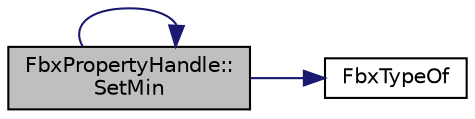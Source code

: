 digraph "FbxPropertyHandle::SetMin"
{
  edge [fontname="Helvetica",fontsize="10",labelfontname="Helvetica",labelfontsize="10"];
  node [fontname="Helvetica",fontsize="10",shape=record];
  rankdir="LR";
  Node179 [label="FbxPropertyHandle::\lSetMin",height=0.2,width=0.4,color="black", fillcolor="grey75", style="filled", fontcolor="black"];
  Node179 -> Node179 [color="midnightblue",fontsize="10",style="solid"];
  Node179 -> Node180 [color="midnightblue",fontsize="10",style="solid"];
  Node180 [label="FbxTypeOf",height=0.2,width=0.4,color="black", fillcolor="white", style="filled",URL="$fbxpropertytypes_8h.html#a1e622dc5bedcefdf0cf0d051d0d7dc4d"];
}
